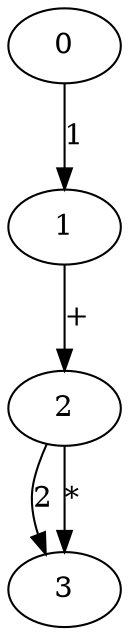 digraph g
{
0;1;2;3;
0 -> 1 [label="1"]
1 -> 2 [label="+"]
2 -> 3 [label="2"]
2 -> 3 [label="*"]
}
